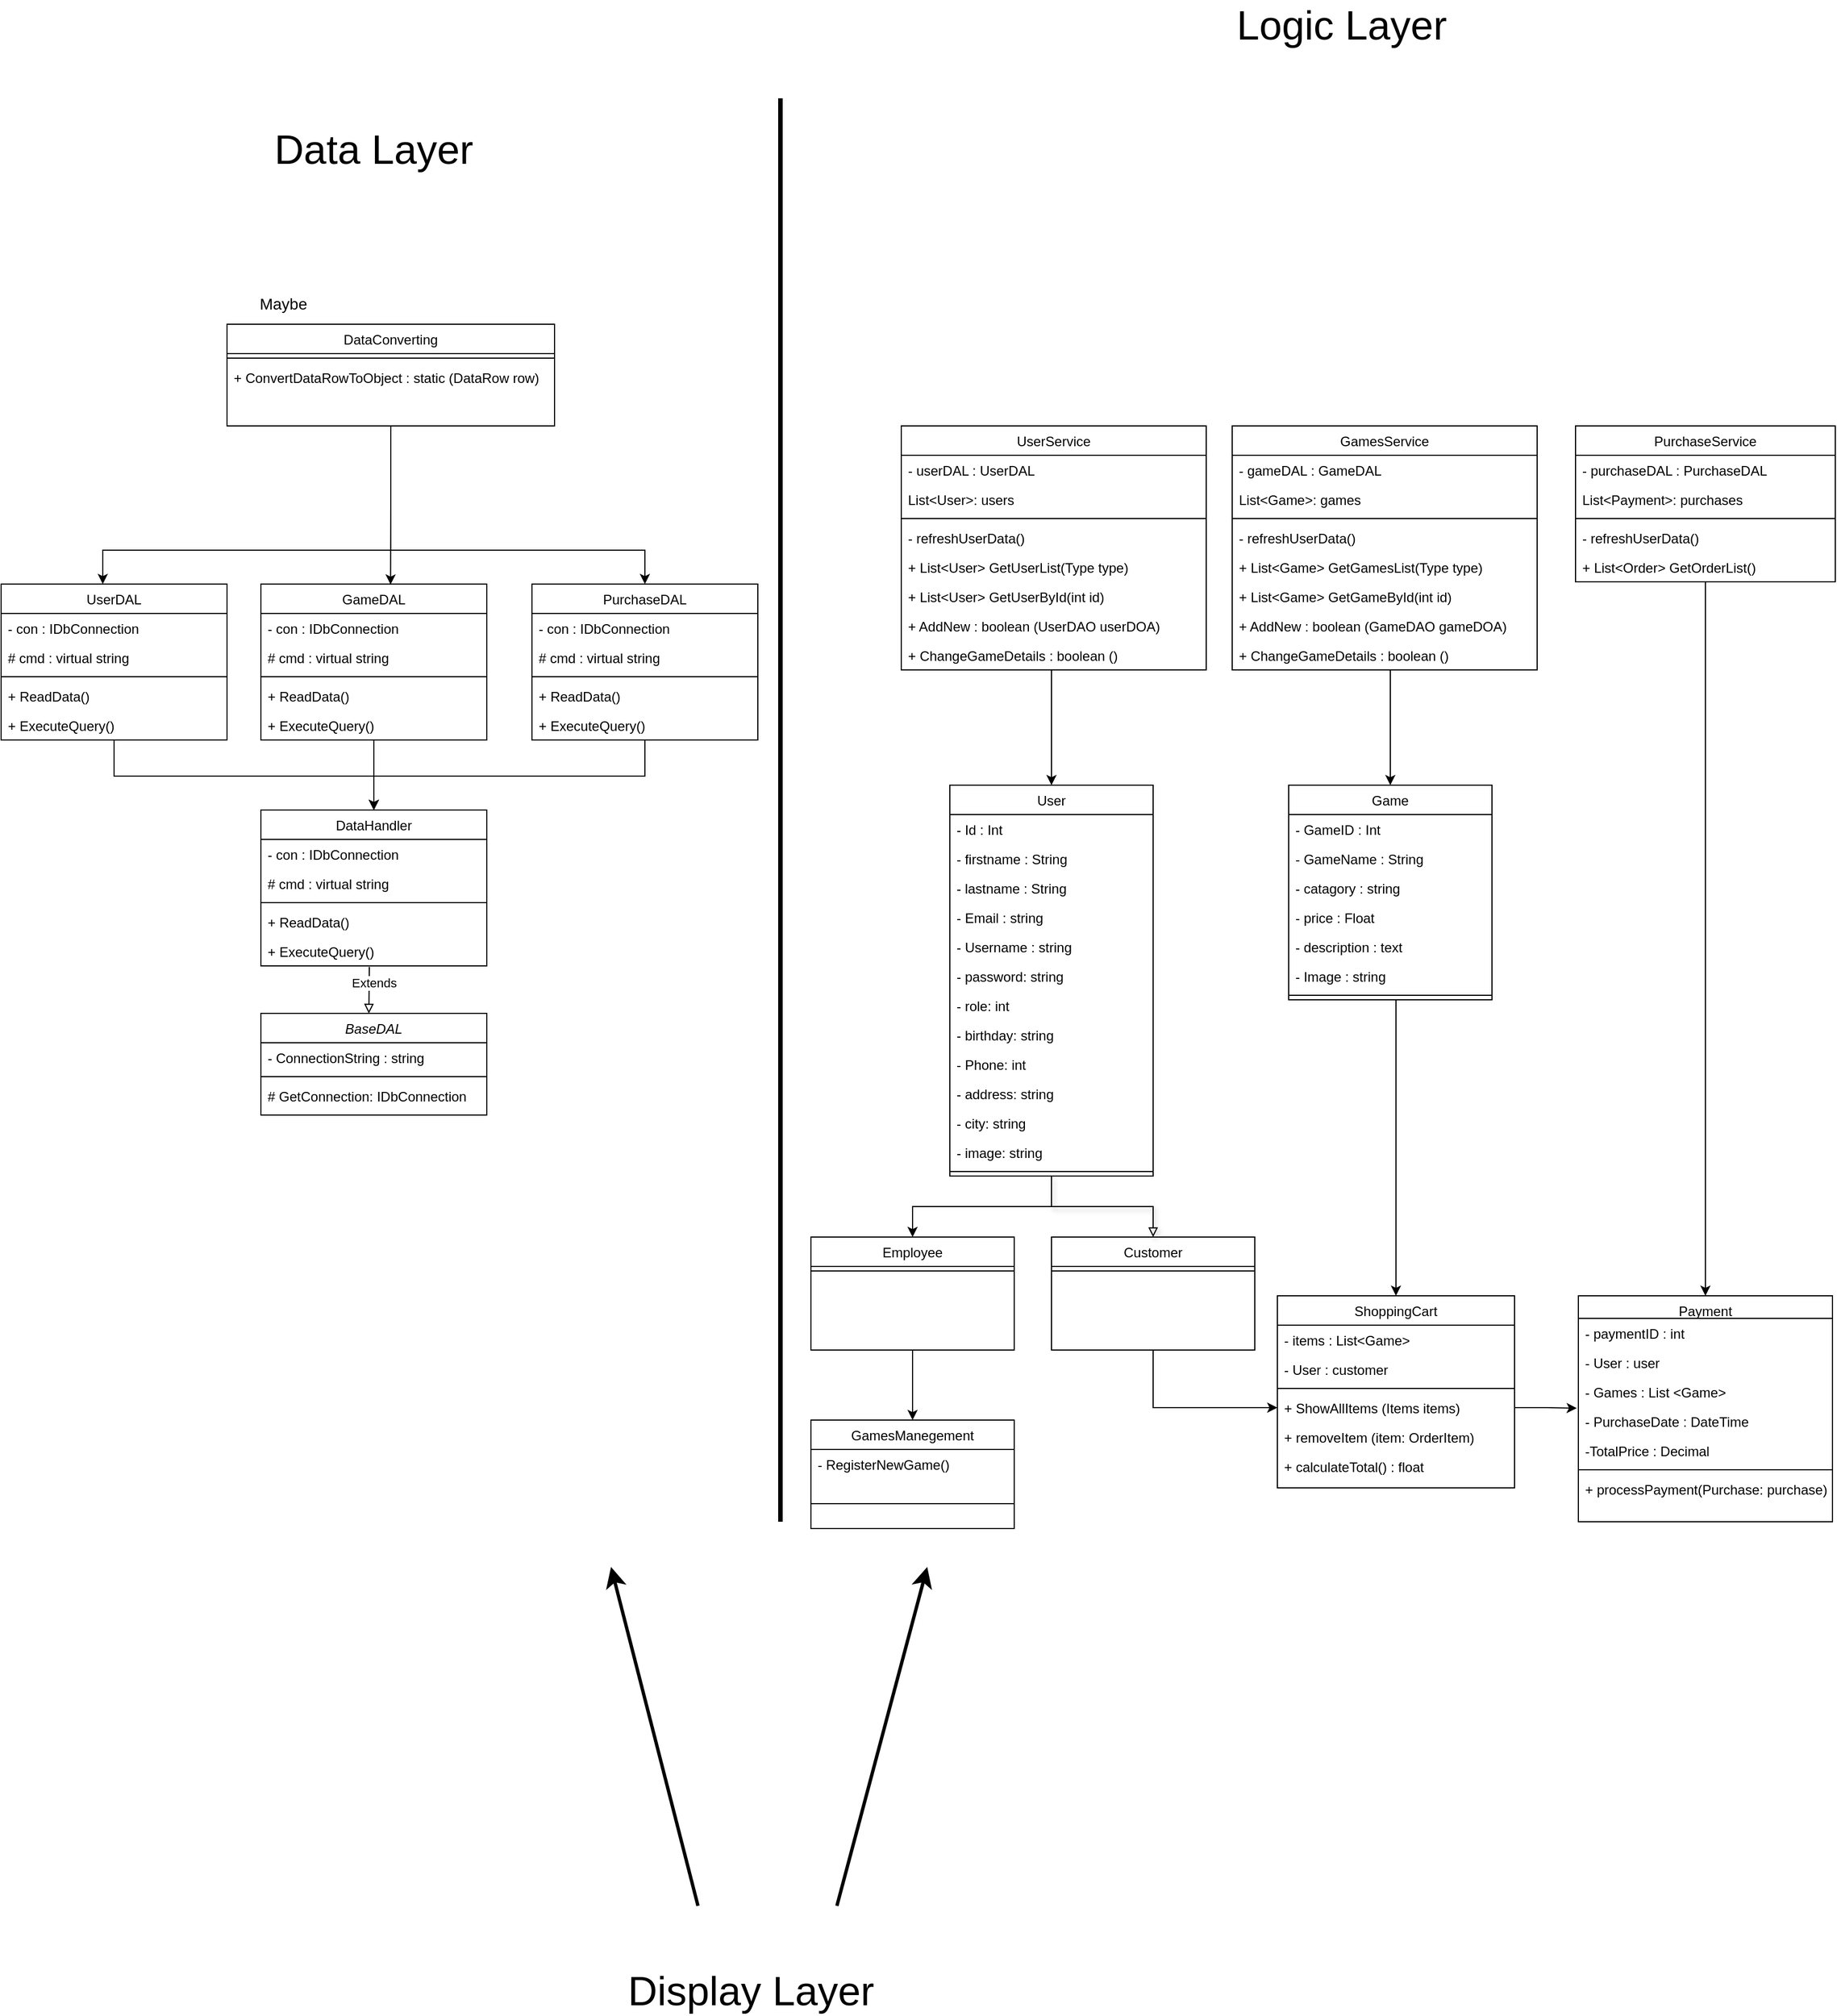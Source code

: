 <mxfile version="21.1.2" type="device">
  <diagram id="C5RBs43oDa-KdzZeNtuy" name="Page-1">
    <mxGraphModel dx="2033" dy="808" grid="1" gridSize="10" guides="1" tooltips="1" connect="1" arrows="1" fold="1" page="1" pageScale="1" pageWidth="827" pageHeight="1169" math="0" shadow="0">
      <root>
        <mxCell id="WIyWlLk6GJQsqaUBKTNV-0" />
        <mxCell id="WIyWlLk6GJQsqaUBKTNV-1" parent="WIyWlLk6GJQsqaUBKTNV-0" />
        <mxCell id="XZ18EIuWnnXkpA0D-rGb-0" style="edgeStyle=orthogonalEdgeStyle;rounded=0;orthogonalLoop=1;jettySize=auto;html=1;entryX=0.5;entryY=0;entryDx=0;entryDy=0;strokeWidth=1;endSize=6;jumpSize=3;startSize=6;" parent="WIyWlLk6GJQsqaUBKTNV-1" source="XZ18EIuWnnXkpA0D-rGb-1" target="XZ18EIuWnnXkpA0D-rGb-12" edge="1">
          <mxGeometry relative="1" as="geometry">
            <Array as="points">
              <mxPoint x="1135" y="1160" />
              <mxPoint x="1135" y="1160" />
            </Array>
          </mxGeometry>
        </mxCell>
        <mxCell id="XZ18EIuWnnXkpA0D-rGb-1" value="Game" style="swimlane;fontStyle=0;align=center;verticalAlign=top;childLayout=stackLayout;horizontal=1;startSize=26;horizontalStack=0;resizeParent=1;resizeLast=0;collapsible=1;marginBottom=0;rounded=0;shadow=0;strokeWidth=1;" parent="WIyWlLk6GJQsqaUBKTNV-1" vertex="1">
          <mxGeometry x="1040" y="898" width="180" height="190" as="geometry">
            <mxRectangle x="230" y="140" width="160" height="26" as="alternateBounds" />
          </mxGeometry>
        </mxCell>
        <mxCell id="XZ18EIuWnnXkpA0D-rGb-2" value="- GameID : Int" style="text;align=left;verticalAlign=top;spacingLeft=4;spacingRight=4;overflow=hidden;rotatable=0;points=[[0,0.5],[1,0.5]];portConstraint=eastwest;" parent="XZ18EIuWnnXkpA0D-rGb-1" vertex="1">
          <mxGeometry y="26" width="180" height="26" as="geometry" />
        </mxCell>
        <mxCell id="XZ18EIuWnnXkpA0D-rGb-3" value="- GameName : String" style="text;align=left;verticalAlign=top;spacingLeft=4;spacingRight=4;overflow=hidden;rotatable=0;points=[[0,0.5],[1,0.5]];portConstraint=eastwest;rounded=0;shadow=0;html=0;" parent="XZ18EIuWnnXkpA0D-rGb-1" vertex="1">
          <mxGeometry y="52" width="180" height="26" as="geometry" />
        </mxCell>
        <mxCell id="XZ18EIuWnnXkpA0D-rGb-4" value="- catagory : string&#xa;" style="text;align=left;verticalAlign=top;spacingLeft=4;spacingRight=4;overflow=hidden;rotatable=0;points=[[0,0.5],[1,0.5]];portConstraint=eastwest;rounded=0;shadow=0;html=0;" parent="XZ18EIuWnnXkpA0D-rGb-1" vertex="1">
          <mxGeometry y="78" width="180" height="26" as="geometry" />
        </mxCell>
        <mxCell id="XZ18EIuWnnXkpA0D-rGb-5" value="- price : Float&#xa;" style="text;align=left;verticalAlign=top;spacingLeft=4;spacingRight=4;overflow=hidden;rotatable=0;points=[[0,0.5],[1,0.5]];portConstraint=eastwest;rounded=0;shadow=0;html=0;" parent="XZ18EIuWnnXkpA0D-rGb-1" vertex="1">
          <mxGeometry y="104" width="180" height="26" as="geometry" />
        </mxCell>
        <mxCell id="XZ18EIuWnnXkpA0D-rGb-6" value="- description : text&#xa;" style="text;align=left;verticalAlign=top;spacingLeft=4;spacingRight=4;overflow=hidden;rotatable=0;points=[[0,0.5],[1,0.5]];portConstraint=eastwest;rounded=0;shadow=0;html=0;" parent="XZ18EIuWnnXkpA0D-rGb-1" vertex="1">
          <mxGeometry y="130" width="180" height="26" as="geometry" />
        </mxCell>
        <mxCell id="XZ18EIuWnnXkpA0D-rGb-7" value="- Image : string" style="text;align=left;verticalAlign=top;spacingLeft=4;spacingRight=4;overflow=hidden;rotatable=0;points=[[0,0.5],[1,0.5]];portConstraint=eastwest;" parent="XZ18EIuWnnXkpA0D-rGb-1" vertex="1">
          <mxGeometry y="156" width="180" height="26" as="geometry" />
        </mxCell>
        <mxCell id="XZ18EIuWnnXkpA0D-rGb-8" value="" style="line;html=1;strokeWidth=1;align=left;verticalAlign=middle;spacingTop=-1;spacingLeft=3;spacingRight=3;rotatable=0;labelPosition=right;points=[];portConstraint=eastwest;" parent="XZ18EIuWnnXkpA0D-rGb-1" vertex="1">
          <mxGeometry y="182" width="180" height="8" as="geometry" />
        </mxCell>
        <mxCell id="XZ18EIuWnnXkpA0D-rGb-9" style="edgeStyle=orthogonalEdgeStyle;rounded=0;orthogonalLoop=1;jettySize=auto;html=1;entryX=0;entryY=0.5;entryDx=0;entryDy=0;" parent="WIyWlLk6GJQsqaUBKTNV-1" source="XZ18EIuWnnXkpA0D-rGb-10" target="XZ18EIuWnnXkpA0D-rGb-16" edge="1">
          <mxGeometry relative="1" as="geometry" />
        </mxCell>
        <mxCell id="XZ18EIuWnnXkpA0D-rGb-10" value="Customer" style="swimlane;fontStyle=0;align=center;verticalAlign=top;childLayout=stackLayout;horizontal=1;startSize=26;horizontalStack=0;resizeParent=1;resizeLast=0;collapsible=1;marginBottom=0;rounded=0;shadow=0;strokeWidth=1;" parent="WIyWlLk6GJQsqaUBKTNV-1" vertex="1">
          <mxGeometry x="830" y="1298" width="180" height="100" as="geometry">
            <mxRectangle x="230" y="140" width="160" height="26" as="alternateBounds" />
          </mxGeometry>
        </mxCell>
        <mxCell id="XZ18EIuWnnXkpA0D-rGb-11" value="" style="line;html=1;strokeWidth=1;align=left;verticalAlign=middle;spacingTop=-1;spacingLeft=3;spacingRight=3;rotatable=0;labelPosition=right;points=[];portConstraint=eastwest;" parent="XZ18EIuWnnXkpA0D-rGb-10" vertex="1">
          <mxGeometry y="26" width="180" height="8" as="geometry" />
        </mxCell>
        <mxCell id="XZ18EIuWnnXkpA0D-rGb-12" value="ShoppingCart" style="swimlane;fontStyle=0;align=center;verticalAlign=top;childLayout=stackLayout;horizontal=1;startSize=26;horizontalStack=0;resizeParent=1;resizeLast=0;collapsible=1;marginBottom=0;rounded=0;shadow=0;strokeWidth=1;" parent="WIyWlLk6GJQsqaUBKTNV-1" vertex="1">
          <mxGeometry x="1030" y="1350" width="210" height="170" as="geometry">
            <mxRectangle x="230" y="140" width="160" height="26" as="alternateBounds" />
          </mxGeometry>
        </mxCell>
        <mxCell id="XZ18EIuWnnXkpA0D-rGb-13" value="- items : List&lt;Game&gt;" style="text;align=left;verticalAlign=top;spacingLeft=4;spacingRight=4;overflow=hidden;rotatable=0;points=[[0,0.5],[1,0.5]];portConstraint=eastwest;" parent="XZ18EIuWnnXkpA0D-rGb-12" vertex="1">
          <mxGeometry y="26" width="210" height="26" as="geometry" />
        </mxCell>
        <mxCell id="XZ18EIuWnnXkpA0D-rGb-14" value="- User : customer" style="text;align=left;verticalAlign=top;spacingLeft=4;spacingRight=4;overflow=hidden;rotatable=0;points=[[0,0.5],[1,0.5]];portConstraint=eastwest;" parent="XZ18EIuWnnXkpA0D-rGb-12" vertex="1">
          <mxGeometry y="52" width="210" height="26" as="geometry" />
        </mxCell>
        <mxCell id="XZ18EIuWnnXkpA0D-rGb-15" value="" style="line;html=1;strokeWidth=1;align=left;verticalAlign=middle;spacingTop=-1;spacingLeft=3;spacingRight=3;rotatable=0;labelPosition=right;points=[];portConstraint=eastwest;" parent="XZ18EIuWnnXkpA0D-rGb-12" vertex="1">
          <mxGeometry y="78" width="210" height="8" as="geometry" />
        </mxCell>
        <mxCell id="XZ18EIuWnnXkpA0D-rGb-16" value="+ ShowAllItems (Items items)" style="text;align=left;verticalAlign=top;spacingLeft=4;spacingRight=4;overflow=hidden;rotatable=0;points=[[0,0.5],[1,0.5]];portConstraint=eastwest;rounded=0;shadow=0;html=0;" parent="XZ18EIuWnnXkpA0D-rGb-12" vertex="1">
          <mxGeometry y="86" width="210" height="26" as="geometry" />
        </mxCell>
        <mxCell id="XZ18EIuWnnXkpA0D-rGb-17" value="+ removeItem (item: OrderItem)" style="text;align=left;verticalAlign=top;spacingLeft=4;spacingRight=4;overflow=hidden;rotatable=0;points=[[0,0.5],[1,0.5]];portConstraint=eastwest;rounded=0;shadow=0;html=0;" parent="XZ18EIuWnnXkpA0D-rGb-12" vertex="1">
          <mxGeometry y="112" width="210" height="26" as="geometry" />
        </mxCell>
        <mxCell id="XZ18EIuWnnXkpA0D-rGb-18" value="+ calculateTotal() : float" style="text;align=left;verticalAlign=top;spacingLeft=4;spacingRight=4;overflow=hidden;rotatable=0;points=[[0,0.5],[1,0.5]];portConstraint=eastwest;rounded=0;shadow=0;html=0;" parent="XZ18EIuWnnXkpA0D-rGb-12" vertex="1">
          <mxGeometry y="138" width="210" height="26" as="geometry" />
        </mxCell>
        <mxCell id="XZ18EIuWnnXkpA0D-rGb-19" value="Payment" style="swimlane;fontStyle=0;align=center;verticalAlign=top;childLayout=stackLayout;horizontal=1;startSize=20;horizontalStack=0;resizeParent=1;resizeLast=0;collapsible=1;marginBottom=0;rounded=0;shadow=0;strokeWidth=1;" parent="WIyWlLk6GJQsqaUBKTNV-1" vertex="1">
          <mxGeometry x="1296.5" y="1350" width="225" height="200" as="geometry">
            <mxRectangle x="230" y="140" width="160" height="26" as="alternateBounds" />
          </mxGeometry>
        </mxCell>
        <mxCell id="XZ18EIuWnnXkpA0D-rGb-20" value="- paymentID : int&#xa;" style="text;align=left;verticalAlign=top;spacingLeft=4;spacingRight=4;overflow=hidden;rotatable=0;points=[[0,0.5],[1,0.5]];portConstraint=eastwest;" parent="XZ18EIuWnnXkpA0D-rGb-19" vertex="1">
          <mxGeometry y="20" width="225" height="26" as="geometry" />
        </mxCell>
        <mxCell id="XZ18EIuWnnXkpA0D-rGb-21" value="- User : user" style="text;align=left;verticalAlign=top;spacingLeft=4;spacingRight=4;overflow=hidden;rotatable=0;points=[[0,0.5],[1,0.5]];portConstraint=eastwest;rounded=0;shadow=0;html=0;" parent="XZ18EIuWnnXkpA0D-rGb-19" vertex="1">
          <mxGeometry y="46" width="225" height="26" as="geometry" />
        </mxCell>
        <mxCell id="XZ18EIuWnnXkpA0D-rGb-22" value="- Games : List &lt;Game&gt;" style="text;align=left;verticalAlign=top;spacingLeft=4;spacingRight=4;overflow=hidden;rotatable=0;points=[[0,0.5],[1,0.5]];portConstraint=eastwest;rounded=0;shadow=0;html=0;" parent="XZ18EIuWnnXkpA0D-rGb-19" vertex="1">
          <mxGeometry y="72" width="225" height="26" as="geometry" />
        </mxCell>
        <mxCell id="XZ18EIuWnnXkpA0D-rGb-23" value="- PurchaseDate : DateTime&#xa;" style="text;align=left;verticalAlign=top;spacingLeft=4;spacingRight=4;overflow=hidden;rotatable=0;points=[[0,0.5],[1,0.5]];portConstraint=eastwest;rounded=0;shadow=0;html=0;" parent="XZ18EIuWnnXkpA0D-rGb-19" vertex="1">
          <mxGeometry y="98" width="225" height="26" as="geometry" />
        </mxCell>
        <mxCell id="XZ18EIuWnnXkpA0D-rGb-24" value="-TotalPrice : Decimal" style="text;align=left;verticalAlign=top;spacingLeft=4;spacingRight=4;overflow=hidden;rotatable=0;points=[[0,0.5],[1,0.5]];portConstraint=eastwest;rounded=0;shadow=0;html=0;" parent="XZ18EIuWnnXkpA0D-rGb-19" vertex="1">
          <mxGeometry y="124" width="225" height="26" as="geometry" />
        </mxCell>
        <mxCell id="XZ18EIuWnnXkpA0D-rGb-25" value="" style="line;html=1;strokeWidth=1;align=left;verticalAlign=middle;spacingTop=-1;spacingLeft=3;spacingRight=3;rotatable=0;labelPosition=right;points=[];portConstraint=eastwest;" parent="XZ18EIuWnnXkpA0D-rGb-19" vertex="1">
          <mxGeometry y="150" width="225" height="8" as="geometry" />
        </mxCell>
        <mxCell id="XZ18EIuWnnXkpA0D-rGb-26" value="+ processPayment(Purchase: purchase)" style="text;align=left;verticalAlign=top;spacingLeft=4;spacingRight=4;overflow=hidden;rotatable=0;points=[[0,0.5],[1,0.5]];portConstraint=eastwest;rounded=0;shadow=0;html=0;" parent="XZ18EIuWnnXkpA0D-rGb-19" vertex="1">
          <mxGeometry y="158" width="225" height="26" as="geometry" />
        </mxCell>
        <mxCell id="XZ18EIuWnnXkpA0D-rGb-27" value="&lt;font style=&quot;font-size: 36px;&quot;&gt;Logic Layer&lt;/font&gt;" style="text;html=1;strokeColor=none;fillColor=none;align=center;verticalAlign=middle;whiteSpace=wrap;rounded=0;" parent="WIyWlLk6GJQsqaUBKTNV-1" vertex="1">
          <mxGeometry x="957" y="210" width="260" height="30" as="geometry" />
        </mxCell>
        <mxCell id="XZ18EIuWnnXkpA0D-rGb-28" style="edgeStyle=orthogonalEdgeStyle;rounded=0;orthogonalLoop=1;jettySize=auto;html=1;entryX=0.5;entryY=0;entryDx=0;entryDy=0;fontSize=36;endArrow=block;endFill=0;shadow=1;" parent="WIyWlLk6GJQsqaUBKTNV-1" source="XZ18EIuWnnXkpA0D-rGb-30" target="XZ18EIuWnnXkpA0D-rGb-10" edge="1">
          <mxGeometry relative="1" as="geometry" />
        </mxCell>
        <mxCell id="XZ18EIuWnnXkpA0D-rGb-29" style="edgeStyle=orthogonalEdgeStyle;rounded=0;orthogonalLoop=1;jettySize=auto;html=1;entryX=0.5;entryY=0;entryDx=0;entryDy=0;fontSize=36;" parent="WIyWlLk6GJQsqaUBKTNV-1" source="XZ18EIuWnnXkpA0D-rGb-30" target="XZ18EIuWnnXkpA0D-rGb-45" edge="1">
          <mxGeometry relative="1" as="geometry" />
        </mxCell>
        <mxCell id="XZ18EIuWnnXkpA0D-rGb-30" value="User" style="swimlane;fontStyle=0;align=center;verticalAlign=top;childLayout=stackLayout;horizontal=1;startSize=26;horizontalStack=0;resizeParent=1;resizeLast=0;collapsible=1;marginBottom=0;rounded=0;shadow=0;strokeWidth=1;" parent="WIyWlLk6GJQsqaUBKTNV-1" vertex="1">
          <mxGeometry x="740" y="898" width="180" height="346" as="geometry">
            <mxRectangle x="230" y="140" width="160" height="26" as="alternateBounds" />
          </mxGeometry>
        </mxCell>
        <mxCell id="XZ18EIuWnnXkpA0D-rGb-31" value="- Id : Int" style="text;align=left;verticalAlign=top;spacingLeft=4;spacingRight=4;overflow=hidden;rotatable=0;points=[[0,0.5],[1,0.5]];portConstraint=eastwest;" parent="XZ18EIuWnnXkpA0D-rGb-30" vertex="1">
          <mxGeometry y="26" width="180" height="26" as="geometry" />
        </mxCell>
        <mxCell id="XZ18EIuWnnXkpA0D-rGb-32" value="- firstname : String" style="text;align=left;verticalAlign=top;spacingLeft=4;spacingRight=4;overflow=hidden;rotatable=0;points=[[0,0.5],[1,0.5]];portConstraint=eastwest;rounded=0;shadow=0;html=0;" parent="XZ18EIuWnnXkpA0D-rGb-30" vertex="1">
          <mxGeometry y="52" width="180" height="26" as="geometry" />
        </mxCell>
        <mxCell id="XZ18EIuWnnXkpA0D-rGb-33" value="- lastname : String" style="text;align=left;verticalAlign=top;spacingLeft=4;spacingRight=4;overflow=hidden;rotatable=0;points=[[0,0.5],[1,0.5]];portConstraint=eastwest;rounded=0;shadow=0;html=0;" parent="XZ18EIuWnnXkpA0D-rGb-30" vertex="1">
          <mxGeometry y="78" width="180" height="26" as="geometry" />
        </mxCell>
        <mxCell id="XZ18EIuWnnXkpA0D-rGb-34" value="- Email : string" style="text;align=left;verticalAlign=top;spacingLeft=4;spacingRight=4;overflow=hidden;rotatable=0;points=[[0,0.5],[1,0.5]];portConstraint=eastwest;rounded=0;shadow=0;html=0;" parent="XZ18EIuWnnXkpA0D-rGb-30" vertex="1">
          <mxGeometry y="104" width="180" height="26" as="geometry" />
        </mxCell>
        <mxCell id="XZ18EIuWnnXkpA0D-rGb-35" value="- Username : string" style="text;align=left;verticalAlign=top;spacingLeft=4;spacingRight=4;overflow=hidden;rotatable=0;points=[[0,0.5],[1,0.5]];portConstraint=eastwest;rounded=0;shadow=0;html=0;" parent="XZ18EIuWnnXkpA0D-rGb-30" vertex="1">
          <mxGeometry y="130" width="180" height="26" as="geometry" />
        </mxCell>
        <mxCell id="XZ18EIuWnnXkpA0D-rGb-36" value="- password: string&#xa;" style="text;align=left;verticalAlign=top;spacingLeft=4;spacingRight=4;overflow=hidden;rotatable=0;points=[[0,0.5],[1,0.5]];portConstraint=eastwest;rounded=0;shadow=0;html=0;" parent="XZ18EIuWnnXkpA0D-rGb-30" vertex="1">
          <mxGeometry y="156" width="180" height="26" as="geometry" />
        </mxCell>
        <mxCell id="XZ18EIuWnnXkpA0D-rGb-37" value="- role: int&#xa;" style="text;align=left;verticalAlign=top;spacingLeft=4;spacingRight=4;overflow=hidden;rotatable=0;points=[[0,0.5],[1,0.5]];portConstraint=eastwest;rounded=0;shadow=0;html=0;" parent="XZ18EIuWnnXkpA0D-rGb-30" vertex="1">
          <mxGeometry y="182" width="180" height="26" as="geometry" />
        </mxCell>
        <mxCell id="XZ18EIuWnnXkpA0D-rGb-38" value="- birthday: string&#xa;" style="text;align=left;verticalAlign=top;spacingLeft=4;spacingRight=4;overflow=hidden;rotatable=0;points=[[0,0.5],[1,0.5]];portConstraint=eastwest;rounded=0;shadow=0;html=0;" parent="XZ18EIuWnnXkpA0D-rGb-30" vertex="1">
          <mxGeometry y="208" width="180" height="26" as="geometry" />
        </mxCell>
        <mxCell id="XZ18EIuWnnXkpA0D-rGb-39" value="- Phone: int&#xa;" style="text;align=left;verticalAlign=top;spacingLeft=4;spacingRight=4;overflow=hidden;rotatable=0;points=[[0,0.5],[1,0.5]];portConstraint=eastwest;rounded=0;shadow=0;html=0;" parent="XZ18EIuWnnXkpA0D-rGb-30" vertex="1">
          <mxGeometry y="234" width="180" height="26" as="geometry" />
        </mxCell>
        <mxCell id="XZ18EIuWnnXkpA0D-rGb-40" value="- address: string&#xa;" style="text;align=left;verticalAlign=top;spacingLeft=4;spacingRight=4;overflow=hidden;rotatable=0;points=[[0,0.5],[1,0.5]];portConstraint=eastwest;rounded=0;shadow=0;html=0;" parent="XZ18EIuWnnXkpA0D-rGb-30" vertex="1">
          <mxGeometry y="260" width="180" height="26" as="geometry" />
        </mxCell>
        <mxCell id="XZ18EIuWnnXkpA0D-rGb-41" value="- city: string&#xa;" style="text;align=left;verticalAlign=top;spacingLeft=4;spacingRight=4;overflow=hidden;rotatable=0;points=[[0,0.5],[1,0.5]];portConstraint=eastwest;rounded=0;shadow=0;html=0;" parent="XZ18EIuWnnXkpA0D-rGb-30" vertex="1">
          <mxGeometry y="286" width="180" height="26" as="geometry" />
        </mxCell>
        <mxCell id="XZ18EIuWnnXkpA0D-rGb-42" value="- image: string&#xa;" style="text;align=left;verticalAlign=top;spacingLeft=4;spacingRight=4;overflow=hidden;rotatable=0;points=[[0,0.5],[1,0.5]];portConstraint=eastwest;rounded=0;shadow=0;html=0;" parent="XZ18EIuWnnXkpA0D-rGb-30" vertex="1">
          <mxGeometry y="312" width="180" height="26" as="geometry" />
        </mxCell>
        <mxCell id="XZ18EIuWnnXkpA0D-rGb-43" value="" style="line;html=1;strokeWidth=1;align=left;verticalAlign=middle;spacingTop=-1;spacingLeft=3;spacingRight=3;rotatable=0;labelPosition=right;points=[];portConstraint=eastwest;" parent="XZ18EIuWnnXkpA0D-rGb-30" vertex="1">
          <mxGeometry y="338" width="180" height="8" as="geometry" />
        </mxCell>
        <mxCell id="XZ18EIuWnnXkpA0D-rGb-44" style="edgeStyle=orthogonalEdgeStyle;rounded=0;orthogonalLoop=1;jettySize=auto;html=1;entryX=0.5;entryY=0;entryDx=0;entryDy=0;fontSize=36;" parent="WIyWlLk6GJQsqaUBKTNV-1" source="XZ18EIuWnnXkpA0D-rGb-45" target="XZ18EIuWnnXkpA0D-rGb-47" edge="1">
          <mxGeometry relative="1" as="geometry" />
        </mxCell>
        <mxCell id="XZ18EIuWnnXkpA0D-rGb-45" value="Employee" style="swimlane;fontStyle=0;align=center;verticalAlign=top;childLayout=stackLayout;horizontal=1;startSize=26;horizontalStack=0;resizeParent=1;resizeLast=0;collapsible=1;marginBottom=0;rounded=0;shadow=0;strokeWidth=1;" parent="WIyWlLk6GJQsqaUBKTNV-1" vertex="1">
          <mxGeometry x="617" y="1298" width="180" height="100" as="geometry">
            <mxRectangle x="230" y="140" width="160" height="26" as="alternateBounds" />
          </mxGeometry>
        </mxCell>
        <mxCell id="XZ18EIuWnnXkpA0D-rGb-46" value="" style="line;html=1;strokeWidth=1;align=left;verticalAlign=middle;spacingTop=-1;spacingLeft=3;spacingRight=3;rotatable=0;labelPosition=right;points=[];portConstraint=eastwest;" parent="XZ18EIuWnnXkpA0D-rGb-45" vertex="1">
          <mxGeometry y="26" width="180" height="8" as="geometry" />
        </mxCell>
        <mxCell id="XZ18EIuWnnXkpA0D-rGb-47" value="GamesManegement" style="swimlane;fontStyle=0;align=center;verticalAlign=top;childLayout=stackLayout;horizontal=1;startSize=26;horizontalStack=0;resizeParent=1;resizeLast=0;collapsible=1;marginBottom=0;rounded=0;shadow=0;strokeWidth=1;" parent="WIyWlLk6GJQsqaUBKTNV-1" vertex="1">
          <mxGeometry x="617" y="1460" width="180" height="96" as="geometry">
            <mxRectangle x="230" y="140" width="160" height="26" as="alternateBounds" />
          </mxGeometry>
        </mxCell>
        <mxCell id="XZ18EIuWnnXkpA0D-rGb-48" value="- RegisterNewGame()&#xa;" style="text;align=left;verticalAlign=top;spacingLeft=4;spacingRight=4;overflow=hidden;rotatable=0;points=[[0,0.5],[1,0.5]];portConstraint=eastwest;rounded=0;shadow=0;html=0;" parent="XZ18EIuWnnXkpA0D-rGb-47" vertex="1">
          <mxGeometry y="26" width="180" height="26" as="geometry" />
        </mxCell>
        <mxCell id="XZ18EIuWnnXkpA0D-rGb-49" value="" style="line;html=1;strokeWidth=1;align=left;verticalAlign=middle;spacingTop=-1;spacingLeft=3;spacingRight=3;rotatable=0;labelPosition=right;points=[];portConstraint=eastwest;" parent="XZ18EIuWnnXkpA0D-rGb-47" vertex="1">
          <mxGeometry y="52" width="180" height="44" as="geometry" />
        </mxCell>
        <mxCell id="XZ18EIuWnnXkpA0D-rGb-50" value="&lt;font style=&quot;font-size: 14px;&quot;&gt;Maybe&lt;/font&gt;" style="text;html=1;strokeColor=none;fillColor=none;align=center;verticalAlign=middle;whiteSpace=wrap;rounded=0;perimeterSpacing=0;strokeWidth=1;" parent="WIyWlLk6GJQsqaUBKTNV-1" vertex="1">
          <mxGeometry x="100" y="460" width="100" height="24" as="geometry" />
        </mxCell>
        <mxCell id="XZ18EIuWnnXkpA0D-rGb-60" style="edgeStyle=orthogonalEdgeStyle;rounded=0;orthogonalLoop=1;jettySize=auto;html=1;entryX=0.5;entryY=0;entryDx=0;entryDy=0;fontSize=11;endArrow=classic;endFill=1;" parent="WIyWlLk6GJQsqaUBKTNV-1" source="XZ18EIuWnnXkpA0D-rGb-61" target="XZ18EIuWnnXkpA0D-rGb-1" edge="1">
          <mxGeometry relative="1" as="geometry">
            <Array as="points">
              <mxPoint x="1130" y="820" />
              <mxPoint x="1130" y="820" />
            </Array>
          </mxGeometry>
        </mxCell>
        <mxCell id="XZ18EIuWnnXkpA0D-rGb-61" value="GamesService" style="swimlane;fontStyle=0;align=center;verticalAlign=top;childLayout=stackLayout;horizontal=1;startSize=26;horizontalStack=0;resizeParent=1;resizeLast=0;collapsible=1;marginBottom=0;rounded=0;shadow=0;strokeWidth=1;" parent="WIyWlLk6GJQsqaUBKTNV-1" vertex="1">
          <mxGeometry x="990" y="580" width="270" height="216" as="geometry">
            <mxRectangle x="230" y="140" width="160" height="26" as="alternateBounds" />
          </mxGeometry>
        </mxCell>
        <mxCell id="XZ18EIuWnnXkpA0D-rGb-62" value="- gameDAL : GameDAL" style="text;align=left;verticalAlign=top;spacingLeft=4;spacingRight=4;overflow=hidden;rotatable=0;points=[[0,0.5],[1,0.5]];portConstraint=eastwest;" parent="XZ18EIuWnnXkpA0D-rGb-61" vertex="1">
          <mxGeometry y="26" width="270" height="26" as="geometry" />
        </mxCell>
        <mxCell id="XZ18EIuWnnXkpA0D-rGb-63" value="List&lt;Game&gt;: games" style="text;align=left;verticalAlign=top;spacingLeft=4;spacingRight=4;overflow=hidden;rotatable=0;points=[[0,0.5],[1,0.5]];portConstraint=eastwest;" parent="XZ18EIuWnnXkpA0D-rGb-61" vertex="1">
          <mxGeometry y="52" width="270" height="26" as="geometry" />
        </mxCell>
        <mxCell id="XZ18EIuWnnXkpA0D-rGb-64" value="" style="line;html=1;strokeWidth=1;align=left;verticalAlign=middle;spacingTop=-1;spacingLeft=3;spacingRight=3;rotatable=0;labelPosition=right;points=[];portConstraint=eastwest;" parent="XZ18EIuWnnXkpA0D-rGb-61" vertex="1">
          <mxGeometry y="78" width="270" height="8" as="geometry" />
        </mxCell>
        <mxCell id="XZ18EIuWnnXkpA0D-rGb-65" value="- refreshUserData()" style="text;align=left;verticalAlign=top;spacingLeft=4;spacingRight=4;overflow=hidden;rotatable=0;points=[[0,0.5],[1,0.5]];portConstraint=eastwest;" parent="XZ18EIuWnnXkpA0D-rGb-61" vertex="1">
          <mxGeometry y="86" width="270" height="26" as="geometry" />
        </mxCell>
        <mxCell id="XZ18EIuWnnXkpA0D-rGb-66" value="+ List&lt;Game&gt; GetGamesList(Type type)" style="text;align=left;verticalAlign=top;spacingLeft=4;spacingRight=4;overflow=hidden;rotatable=0;points=[[0,0.5],[1,0.5]];portConstraint=eastwest;" parent="XZ18EIuWnnXkpA0D-rGb-61" vertex="1">
          <mxGeometry y="112" width="270" height="26" as="geometry" />
        </mxCell>
        <mxCell id="XZ18EIuWnnXkpA0D-rGb-67" value="+ List&lt;Game&gt; GetGameById(int id)" style="text;align=left;verticalAlign=top;spacingLeft=4;spacingRight=4;overflow=hidden;rotatable=0;points=[[0,0.5],[1,0.5]];portConstraint=eastwest;" parent="XZ18EIuWnnXkpA0D-rGb-61" vertex="1">
          <mxGeometry y="138" width="270" height="26" as="geometry" />
        </mxCell>
        <mxCell id="XZ18EIuWnnXkpA0D-rGb-68" value="+ AddNew : boolean (GameDAO gameDOA)" style="text;align=left;verticalAlign=top;spacingLeft=4;spacingRight=4;overflow=hidden;rotatable=0;points=[[0,0.5],[1,0.5]];portConstraint=eastwest;" parent="XZ18EIuWnnXkpA0D-rGb-61" vertex="1">
          <mxGeometry y="164" width="270" height="26" as="geometry" />
        </mxCell>
        <mxCell id="XZ18EIuWnnXkpA0D-rGb-69" value="+ ChangeGameDetails : boolean ()" style="text;align=left;verticalAlign=top;spacingLeft=4;spacingRight=4;overflow=hidden;rotatable=0;points=[[0,0.5],[1,0.5]];portConstraint=eastwest;" parent="XZ18EIuWnnXkpA0D-rGb-61" vertex="1">
          <mxGeometry y="190" width="270" height="26" as="geometry" />
        </mxCell>
        <mxCell id="XZ18EIuWnnXkpA0D-rGb-92" value="BaseDAL" style="swimlane;fontStyle=2;align=center;verticalAlign=top;childLayout=stackLayout;horizontal=1;startSize=26;horizontalStack=0;resizeParent=1;resizeLast=0;collapsible=1;marginBottom=0;rounded=0;shadow=0;strokeWidth=1;" parent="WIyWlLk6GJQsqaUBKTNV-1" vertex="1">
          <mxGeometry x="130" y="1100" width="200" height="90" as="geometry">
            <mxRectangle x="230" y="140" width="160" height="26" as="alternateBounds" />
          </mxGeometry>
        </mxCell>
        <mxCell id="XZ18EIuWnnXkpA0D-rGb-93" value="- ConnectionString : string" style="text;align=left;verticalAlign=top;spacingLeft=4;spacingRight=4;overflow=hidden;rotatable=0;points=[[0,0.5],[1,0.5]];portConstraint=eastwest;" parent="XZ18EIuWnnXkpA0D-rGb-92" vertex="1">
          <mxGeometry y="26" width="200" height="26" as="geometry" />
        </mxCell>
        <mxCell id="XZ18EIuWnnXkpA0D-rGb-94" value="" style="line;html=1;strokeWidth=1;align=left;verticalAlign=middle;spacingTop=-1;spacingLeft=3;spacingRight=3;rotatable=0;labelPosition=right;points=[];portConstraint=eastwest;" parent="XZ18EIuWnnXkpA0D-rGb-92" vertex="1">
          <mxGeometry y="52" width="200" height="8" as="geometry" />
        </mxCell>
        <mxCell id="XZ18EIuWnnXkpA0D-rGb-95" value="# GetConnection: IDbConnection" style="text;align=left;verticalAlign=top;spacingLeft=4;spacingRight=4;overflow=hidden;rotatable=0;points=[[0,0.5],[1,0.5]];portConstraint=eastwest;" parent="XZ18EIuWnnXkpA0D-rGb-92" vertex="1">
          <mxGeometry y="60" width="200" height="26" as="geometry" />
        </mxCell>
        <mxCell id="XZ18EIuWnnXkpA0D-rGb-96" value="DataHandler" style="swimlane;fontStyle=0;align=center;verticalAlign=top;childLayout=stackLayout;horizontal=1;startSize=26;horizontalStack=0;resizeParent=1;resizeLast=0;collapsible=1;marginBottom=0;rounded=0;shadow=0;strokeWidth=1;" parent="WIyWlLk6GJQsqaUBKTNV-1" vertex="1">
          <mxGeometry x="130" y="920" width="200" height="138" as="geometry">
            <mxRectangle x="230" y="140" width="160" height="26" as="alternateBounds" />
          </mxGeometry>
        </mxCell>
        <mxCell id="XZ18EIuWnnXkpA0D-rGb-97" value="- con : IDbConnection" style="text;align=left;verticalAlign=top;spacingLeft=4;spacingRight=4;overflow=hidden;rotatable=0;points=[[0,0.5],[1,0.5]];portConstraint=eastwest;" parent="XZ18EIuWnnXkpA0D-rGb-96" vertex="1">
          <mxGeometry y="26" width="200" height="26" as="geometry" />
        </mxCell>
        <mxCell id="XZ18EIuWnnXkpA0D-rGb-98" value="# cmd : virtual string" style="text;align=left;verticalAlign=top;spacingLeft=4;spacingRight=4;overflow=hidden;rotatable=0;points=[[0,0.5],[1,0.5]];portConstraint=eastwest;" parent="XZ18EIuWnnXkpA0D-rGb-96" vertex="1">
          <mxGeometry y="52" width="200" height="26" as="geometry" />
        </mxCell>
        <mxCell id="XZ18EIuWnnXkpA0D-rGb-99" value="" style="line;html=1;strokeWidth=1;align=left;verticalAlign=middle;spacingTop=-1;spacingLeft=3;spacingRight=3;rotatable=0;labelPosition=right;points=[];portConstraint=eastwest;" parent="XZ18EIuWnnXkpA0D-rGb-96" vertex="1">
          <mxGeometry y="78" width="200" height="8" as="geometry" />
        </mxCell>
        <mxCell id="XZ18EIuWnnXkpA0D-rGb-100" value="+ ReadData()" style="text;align=left;verticalAlign=top;spacingLeft=4;spacingRight=4;overflow=hidden;rotatable=0;points=[[0,0.5],[1,0.5]];portConstraint=eastwest;" parent="XZ18EIuWnnXkpA0D-rGb-96" vertex="1">
          <mxGeometry y="86" width="200" height="26" as="geometry" />
        </mxCell>
        <mxCell id="XZ18EIuWnnXkpA0D-rGb-101" value="+ ExecuteQuery()" style="text;align=left;verticalAlign=top;spacingLeft=4;spacingRight=4;overflow=hidden;rotatable=0;points=[[0,0.5],[1,0.5]];portConstraint=eastwest;" parent="XZ18EIuWnnXkpA0D-rGb-96" vertex="1">
          <mxGeometry y="112" width="200" height="26" as="geometry" />
        </mxCell>
        <mxCell id="XZ18EIuWnnXkpA0D-rGb-102" value="" style="endArrow=block;html=1;rounded=0;fontSize=36;exitX=0.48;exitY=1.033;exitDx=0;exitDy=0;exitPerimeter=0;entryX=0.478;entryY=0.001;entryDx=0;entryDy=0;entryPerimeter=0;endFill=0;" parent="WIyWlLk6GJQsqaUBKTNV-1" source="XZ18EIuWnnXkpA0D-rGb-101" target="XZ18EIuWnnXkpA0D-rGb-92" edge="1">
          <mxGeometry width="50" height="50" relative="1" as="geometry">
            <mxPoint x="390" y="1000" as="sourcePoint" />
            <mxPoint x="380" y="920" as="targetPoint" />
          </mxGeometry>
        </mxCell>
        <mxCell id="XZ18EIuWnnXkpA0D-rGb-103" value="&lt;font style=&quot;font-size: 11px;&quot;&gt;Extends&lt;/font&gt;" style="edgeLabel;html=1;align=center;verticalAlign=middle;resizable=0;points=[];fontSize=11;spacing=1;" parent="XZ18EIuWnnXkpA0D-rGb-102" vertex="1" connectable="0">
          <mxGeometry y="-2" relative="1" as="geometry">
            <mxPoint x="6" y="-7" as="offset" />
          </mxGeometry>
        </mxCell>
        <mxCell id="XZ18EIuWnnXkpA0D-rGb-108" style="edgeStyle=orthogonalEdgeStyle;rounded=0;orthogonalLoop=1;jettySize=auto;html=1;fontSize=11;endArrow=classic;endFill=1;" parent="WIyWlLk6GJQsqaUBKTNV-1" source="XZ18EIuWnnXkpA0D-rGb-109" edge="1">
          <mxGeometry relative="1" as="geometry">
            <mxPoint x="230" y="920" as="targetPoint" />
          </mxGeometry>
        </mxCell>
        <mxCell id="XZ18EIuWnnXkpA0D-rGb-109" value="GameDAL" style="swimlane;fontStyle=0;align=center;verticalAlign=top;childLayout=stackLayout;horizontal=1;startSize=26;horizontalStack=0;resizeParent=1;resizeLast=0;collapsible=1;marginBottom=0;rounded=0;shadow=0;strokeWidth=1;" parent="WIyWlLk6GJQsqaUBKTNV-1" vertex="1">
          <mxGeometry x="130" y="720" width="200" height="138" as="geometry">
            <mxRectangle x="230" y="140" width="160" height="26" as="alternateBounds" />
          </mxGeometry>
        </mxCell>
        <mxCell id="XZ18EIuWnnXkpA0D-rGb-110" value="- con : IDbConnection" style="text;align=left;verticalAlign=top;spacingLeft=4;spacingRight=4;overflow=hidden;rotatable=0;points=[[0,0.5],[1,0.5]];portConstraint=eastwest;" parent="XZ18EIuWnnXkpA0D-rGb-109" vertex="1">
          <mxGeometry y="26" width="200" height="26" as="geometry" />
        </mxCell>
        <mxCell id="XZ18EIuWnnXkpA0D-rGb-111" value="# cmd : virtual string" style="text;align=left;verticalAlign=top;spacingLeft=4;spacingRight=4;overflow=hidden;rotatable=0;points=[[0,0.5],[1,0.5]];portConstraint=eastwest;" parent="XZ18EIuWnnXkpA0D-rGb-109" vertex="1">
          <mxGeometry y="52" width="200" height="26" as="geometry" />
        </mxCell>
        <mxCell id="XZ18EIuWnnXkpA0D-rGb-112" value="" style="line;html=1;strokeWidth=1;align=left;verticalAlign=middle;spacingTop=-1;spacingLeft=3;spacingRight=3;rotatable=0;labelPosition=right;points=[];portConstraint=eastwest;" parent="XZ18EIuWnnXkpA0D-rGb-109" vertex="1">
          <mxGeometry y="78" width="200" height="8" as="geometry" />
        </mxCell>
        <mxCell id="XZ18EIuWnnXkpA0D-rGb-113" value="+ ReadData()" style="text;align=left;verticalAlign=top;spacingLeft=4;spacingRight=4;overflow=hidden;rotatable=0;points=[[0,0.5],[1,0.5]];portConstraint=eastwest;" parent="XZ18EIuWnnXkpA0D-rGb-109" vertex="1">
          <mxGeometry y="86" width="200" height="26" as="geometry" />
        </mxCell>
        <mxCell id="XZ18EIuWnnXkpA0D-rGb-114" value="+ ExecuteQuery()" style="text;align=left;verticalAlign=top;spacingLeft=4;spacingRight=4;overflow=hidden;rotatable=0;points=[[0,0.5],[1,0.5]];portConstraint=eastwest;" parent="XZ18EIuWnnXkpA0D-rGb-109" vertex="1">
          <mxGeometry y="112" width="200" height="26" as="geometry" />
        </mxCell>
        <mxCell id="XZ18EIuWnnXkpA0D-rGb-115" style="edgeStyle=orthogonalEdgeStyle;rounded=0;orthogonalLoop=1;jettySize=auto;html=1;entryX=0.5;entryY=0;entryDx=0;entryDy=0;fontSize=11;endArrow=classic;endFill=1;" parent="WIyWlLk6GJQsqaUBKTNV-1" source="XZ18EIuWnnXkpA0D-rGb-116" target="XZ18EIuWnnXkpA0D-rGb-96" edge="1">
          <mxGeometry relative="1" as="geometry">
            <Array as="points">
              <mxPoint x="470" y="890" />
              <mxPoint x="230" y="890" />
            </Array>
          </mxGeometry>
        </mxCell>
        <mxCell id="XZ18EIuWnnXkpA0D-rGb-116" value="PurchaseDAL" style="swimlane;fontStyle=0;align=center;verticalAlign=top;childLayout=stackLayout;horizontal=1;startSize=26;horizontalStack=0;resizeParent=1;resizeLast=0;collapsible=1;marginBottom=0;rounded=0;shadow=0;strokeWidth=1;" parent="WIyWlLk6GJQsqaUBKTNV-1" vertex="1">
          <mxGeometry x="370" y="720" width="200" height="138" as="geometry">
            <mxRectangle x="230" y="140" width="160" height="26" as="alternateBounds" />
          </mxGeometry>
        </mxCell>
        <mxCell id="XZ18EIuWnnXkpA0D-rGb-117" value="- con : IDbConnection" style="text;align=left;verticalAlign=top;spacingLeft=4;spacingRight=4;overflow=hidden;rotatable=0;points=[[0,0.5],[1,0.5]];portConstraint=eastwest;" parent="XZ18EIuWnnXkpA0D-rGb-116" vertex="1">
          <mxGeometry y="26" width="200" height="26" as="geometry" />
        </mxCell>
        <mxCell id="XZ18EIuWnnXkpA0D-rGb-118" value="# cmd : virtual string" style="text;align=left;verticalAlign=top;spacingLeft=4;spacingRight=4;overflow=hidden;rotatable=0;points=[[0,0.5],[1,0.5]];portConstraint=eastwest;" parent="XZ18EIuWnnXkpA0D-rGb-116" vertex="1">
          <mxGeometry y="52" width="200" height="26" as="geometry" />
        </mxCell>
        <mxCell id="XZ18EIuWnnXkpA0D-rGb-119" value="" style="line;html=1;strokeWidth=1;align=left;verticalAlign=middle;spacingTop=-1;spacingLeft=3;spacingRight=3;rotatable=0;labelPosition=right;points=[];portConstraint=eastwest;" parent="XZ18EIuWnnXkpA0D-rGb-116" vertex="1">
          <mxGeometry y="78" width="200" height="8" as="geometry" />
        </mxCell>
        <mxCell id="XZ18EIuWnnXkpA0D-rGb-120" value="+ ReadData()" style="text;align=left;verticalAlign=top;spacingLeft=4;spacingRight=4;overflow=hidden;rotatable=0;points=[[0,0.5],[1,0.5]];portConstraint=eastwest;" parent="XZ18EIuWnnXkpA0D-rGb-116" vertex="1">
          <mxGeometry y="86" width="200" height="26" as="geometry" />
        </mxCell>
        <mxCell id="XZ18EIuWnnXkpA0D-rGb-121" value="+ ExecuteQuery()" style="text;align=left;verticalAlign=top;spacingLeft=4;spacingRight=4;overflow=hidden;rotatable=0;points=[[0,0.5],[1,0.5]];portConstraint=eastwest;" parent="XZ18EIuWnnXkpA0D-rGb-116" vertex="1">
          <mxGeometry y="112" width="200" height="26" as="geometry" />
        </mxCell>
        <mxCell id="XZ18EIuWnnXkpA0D-rGb-122" style="edgeStyle=orthogonalEdgeStyle;rounded=0;orthogonalLoop=1;jettySize=auto;html=1;entryX=0.5;entryY=0;entryDx=0;entryDy=0;fontSize=11;endArrow=classic;endFill=1;" parent="WIyWlLk6GJQsqaUBKTNV-1" source="XZ18EIuWnnXkpA0D-rGb-123" target="XZ18EIuWnnXkpA0D-rGb-96" edge="1">
          <mxGeometry relative="1" as="geometry">
            <Array as="points">
              <mxPoint y="890" />
              <mxPoint x="230" y="890" />
            </Array>
          </mxGeometry>
        </mxCell>
        <mxCell id="XZ18EIuWnnXkpA0D-rGb-123" value="UserDAL" style="swimlane;fontStyle=0;align=center;verticalAlign=top;childLayout=stackLayout;horizontal=1;startSize=26;horizontalStack=0;resizeParent=1;resizeLast=0;collapsible=1;marginBottom=0;rounded=0;shadow=0;strokeWidth=1;" parent="WIyWlLk6GJQsqaUBKTNV-1" vertex="1">
          <mxGeometry x="-100" y="720" width="200" height="138" as="geometry">
            <mxRectangle x="230" y="140" width="160" height="26" as="alternateBounds" />
          </mxGeometry>
        </mxCell>
        <mxCell id="XZ18EIuWnnXkpA0D-rGb-124" value="- con : IDbConnection" style="text;align=left;verticalAlign=top;spacingLeft=4;spacingRight=4;overflow=hidden;rotatable=0;points=[[0,0.5],[1,0.5]];portConstraint=eastwest;" parent="XZ18EIuWnnXkpA0D-rGb-123" vertex="1">
          <mxGeometry y="26" width="200" height="26" as="geometry" />
        </mxCell>
        <mxCell id="XZ18EIuWnnXkpA0D-rGb-125" value="# cmd : virtual string" style="text;align=left;verticalAlign=top;spacingLeft=4;spacingRight=4;overflow=hidden;rotatable=0;points=[[0,0.5],[1,0.5]];portConstraint=eastwest;" parent="XZ18EIuWnnXkpA0D-rGb-123" vertex="1">
          <mxGeometry y="52" width="200" height="26" as="geometry" />
        </mxCell>
        <mxCell id="XZ18EIuWnnXkpA0D-rGb-126" value="" style="line;html=1;strokeWidth=1;align=left;verticalAlign=middle;spacingTop=-1;spacingLeft=3;spacingRight=3;rotatable=0;labelPosition=right;points=[];portConstraint=eastwest;" parent="XZ18EIuWnnXkpA0D-rGb-123" vertex="1">
          <mxGeometry y="78" width="200" height="8" as="geometry" />
        </mxCell>
        <mxCell id="XZ18EIuWnnXkpA0D-rGb-127" value="+ ReadData()" style="text;align=left;verticalAlign=top;spacingLeft=4;spacingRight=4;overflow=hidden;rotatable=0;points=[[0,0.5],[1,0.5]];portConstraint=eastwest;" parent="XZ18EIuWnnXkpA0D-rGb-123" vertex="1">
          <mxGeometry y="86" width="200" height="26" as="geometry" />
        </mxCell>
        <mxCell id="XZ18EIuWnnXkpA0D-rGb-128" value="+ ExecuteQuery()" style="text;align=left;verticalAlign=top;spacingLeft=4;spacingRight=4;overflow=hidden;rotatable=0;points=[[0,0.5],[1,0.5]];portConstraint=eastwest;" parent="XZ18EIuWnnXkpA0D-rGb-123" vertex="1">
          <mxGeometry y="112" width="200" height="26" as="geometry" />
        </mxCell>
        <mxCell id="XZ18EIuWnnXkpA0D-rGb-130" style="edgeStyle=orthogonalEdgeStyle;rounded=0;orthogonalLoop=1;jettySize=auto;html=1;fontSize=11;endArrow=classic;endFill=1;" parent="WIyWlLk6GJQsqaUBKTNV-1" source="XZ18EIuWnnXkpA0D-rGb-133" edge="1">
          <mxGeometry relative="1" as="geometry">
            <mxPoint x="-10" y="720" as="targetPoint" />
            <Array as="points">
              <mxPoint x="245" y="690" />
              <mxPoint x="-10" y="690" />
            </Array>
          </mxGeometry>
        </mxCell>
        <mxCell id="XZ18EIuWnnXkpA0D-rGb-131" style="edgeStyle=orthogonalEdgeStyle;rounded=0;orthogonalLoop=1;jettySize=auto;html=1;fontSize=11;endArrow=classic;endFill=1;entryX=0.574;entryY=0.003;entryDx=0;entryDy=0;entryPerimeter=0;" parent="WIyWlLk6GJQsqaUBKTNV-1" source="XZ18EIuWnnXkpA0D-rGb-133" target="XZ18EIuWnnXkpA0D-rGb-109" edge="1">
          <mxGeometry relative="1" as="geometry">
            <mxPoint x="230" y="720" as="targetPoint" />
          </mxGeometry>
        </mxCell>
        <mxCell id="XZ18EIuWnnXkpA0D-rGb-132" style="edgeStyle=orthogonalEdgeStyle;rounded=0;orthogonalLoop=1;jettySize=auto;html=1;fontSize=11;endArrow=classic;endFill=1;entryX=0.5;entryY=0;entryDx=0;entryDy=0;" parent="WIyWlLk6GJQsqaUBKTNV-1" source="XZ18EIuWnnXkpA0D-rGb-133" target="XZ18EIuWnnXkpA0D-rGb-116" edge="1">
          <mxGeometry relative="1" as="geometry">
            <mxPoint x="470" y="710" as="targetPoint" />
            <Array as="points">
              <mxPoint x="245" y="690" />
              <mxPoint x="470" y="690" />
            </Array>
          </mxGeometry>
        </mxCell>
        <mxCell id="XZ18EIuWnnXkpA0D-rGb-133" value="DataConverting" style="swimlane;fontStyle=0;align=center;verticalAlign=top;childLayout=stackLayout;horizontal=1;startSize=26;horizontalStack=0;resizeParent=1;resizeLast=0;collapsible=1;marginBottom=0;rounded=0;shadow=0;strokeWidth=1;" parent="WIyWlLk6GJQsqaUBKTNV-1" vertex="1">
          <mxGeometry x="100" y="490" width="290" height="90" as="geometry">
            <mxRectangle x="230" y="140" width="160" height="26" as="alternateBounds" />
          </mxGeometry>
        </mxCell>
        <mxCell id="XZ18EIuWnnXkpA0D-rGb-134" value="" style="line;html=1;strokeWidth=1;align=left;verticalAlign=middle;spacingTop=-1;spacingLeft=3;spacingRight=3;rotatable=0;labelPosition=right;points=[];portConstraint=eastwest;" parent="XZ18EIuWnnXkpA0D-rGb-133" vertex="1">
          <mxGeometry y="26" width="290" height="8" as="geometry" />
        </mxCell>
        <mxCell id="XZ18EIuWnnXkpA0D-rGb-135" value="+ ConvertDataRowToObject : static (DataRow row)" style="text;align=left;verticalAlign=top;spacingLeft=4;spacingRight=4;overflow=hidden;rotatable=0;points=[[0,0.5],[1,0.5]];portConstraint=eastwest;" parent="XZ18EIuWnnXkpA0D-rGb-133" vertex="1">
          <mxGeometry y="34" width="290" height="26" as="geometry" />
        </mxCell>
        <mxCell id="XZ18EIuWnnXkpA0D-rGb-136" style="edgeStyle=orthogonalEdgeStyle;rounded=0;orthogonalLoop=1;jettySize=auto;html=1;entryX=0.5;entryY=0;entryDx=0;entryDy=0;" parent="WIyWlLk6GJQsqaUBKTNV-1" source="XZ18EIuWnnXkpA0D-rGb-137" target="XZ18EIuWnnXkpA0D-rGb-19" edge="1">
          <mxGeometry relative="1" as="geometry" />
        </mxCell>
        <mxCell id="XZ18EIuWnnXkpA0D-rGb-137" value="PurchaseService" style="swimlane;fontStyle=0;align=center;verticalAlign=top;childLayout=stackLayout;horizontal=1;startSize=26;horizontalStack=0;resizeParent=1;resizeLast=0;collapsible=1;marginBottom=0;rounded=0;shadow=0;strokeWidth=1;" parent="WIyWlLk6GJQsqaUBKTNV-1" vertex="1">
          <mxGeometry x="1294" y="580" width="230" height="138" as="geometry">
            <mxRectangle x="230" y="140" width="160" height="26" as="alternateBounds" />
          </mxGeometry>
        </mxCell>
        <mxCell id="XZ18EIuWnnXkpA0D-rGb-138" value="- purchaseDAL : PurchaseDAL" style="text;align=left;verticalAlign=top;spacingLeft=4;spacingRight=4;overflow=hidden;rotatable=0;points=[[0,0.5],[1,0.5]];portConstraint=eastwest;" parent="XZ18EIuWnnXkpA0D-rGb-137" vertex="1">
          <mxGeometry y="26" width="230" height="26" as="geometry" />
        </mxCell>
        <mxCell id="XZ18EIuWnnXkpA0D-rGb-139" value="List&lt;Payment&gt;: purchases" style="text;align=left;verticalAlign=top;spacingLeft=4;spacingRight=4;overflow=hidden;rotatable=0;points=[[0,0.5],[1,0.5]];portConstraint=eastwest;" parent="XZ18EIuWnnXkpA0D-rGb-137" vertex="1">
          <mxGeometry y="52" width="230" height="26" as="geometry" />
        </mxCell>
        <mxCell id="XZ18EIuWnnXkpA0D-rGb-140" value="" style="line;html=1;strokeWidth=1;align=left;verticalAlign=middle;spacingTop=-1;spacingLeft=3;spacingRight=3;rotatable=0;labelPosition=right;points=[];portConstraint=eastwest;" parent="XZ18EIuWnnXkpA0D-rGb-137" vertex="1">
          <mxGeometry y="78" width="230" height="8" as="geometry" />
        </mxCell>
        <mxCell id="XZ18EIuWnnXkpA0D-rGb-141" value="- refreshUserData()" style="text;align=left;verticalAlign=top;spacingLeft=4;spacingRight=4;overflow=hidden;rotatable=0;points=[[0,0.5],[1,0.5]];portConstraint=eastwest;" parent="XZ18EIuWnnXkpA0D-rGb-137" vertex="1">
          <mxGeometry y="86" width="230" height="26" as="geometry" />
        </mxCell>
        <mxCell id="XZ18EIuWnnXkpA0D-rGb-142" value="+ List&lt;Order&gt; GetOrderList()" style="text;align=left;verticalAlign=top;spacingLeft=4;spacingRight=4;overflow=hidden;rotatable=0;points=[[0,0.5],[1,0.5]];portConstraint=eastwest;" parent="XZ18EIuWnnXkpA0D-rGb-137" vertex="1">
          <mxGeometry y="112" width="230" height="26" as="geometry" />
        </mxCell>
        <mxCell id="XZ18EIuWnnXkpA0D-rGb-143" style="edgeStyle=orthogonalEdgeStyle;rounded=0;orthogonalLoop=1;jettySize=auto;html=1;fontSize=11;endArrow=classic;endFill=1;entryX=0.5;entryY=0;entryDx=0;entryDy=0;" parent="WIyWlLk6GJQsqaUBKTNV-1" source="XZ18EIuWnnXkpA0D-rGb-144" target="XZ18EIuWnnXkpA0D-rGb-30" edge="1">
          <mxGeometry relative="1" as="geometry">
            <mxPoint x="832.0" y="890" as="targetPoint" />
            <Array as="points">
              <mxPoint x="830" y="820" />
              <mxPoint x="830" y="820" />
            </Array>
          </mxGeometry>
        </mxCell>
        <mxCell id="XZ18EIuWnnXkpA0D-rGb-144" value="UserService" style="swimlane;fontStyle=0;align=center;verticalAlign=top;childLayout=stackLayout;horizontal=1;startSize=26;horizontalStack=0;resizeParent=1;resizeLast=0;collapsible=1;marginBottom=0;rounded=0;shadow=0;strokeWidth=1;" parent="WIyWlLk6GJQsqaUBKTNV-1" vertex="1">
          <mxGeometry x="697" y="580" width="270" height="216" as="geometry">
            <mxRectangle x="230" y="140" width="160" height="26" as="alternateBounds" />
          </mxGeometry>
        </mxCell>
        <mxCell id="XZ18EIuWnnXkpA0D-rGb-145" value="- userDAL : UserDAL" style="text;align=left;verticalAlign=top;spacingLeft=4;spacingRight=4;overflow=hidden;rotatable=0;points=[[0,0.5],[1,0.5]];portConstraint=eastwest;" parent="XZ18EIuWnnXkpA0D-rGb-144" vertex="1">
          <mxGeometry y="26" width="270" height="26" as="geometry" />
        </mxCell>
        <mxCell id="XZ18EIuWnnXkpA0D-rGb-146" value="List&lt;User&gt;: users" style="text;align=left;verticalAlign=top;spacingLeft=4;spacingRight=4;overflow=hidden;rotatable=0;points=[[0,0.5],[1,0.5]];portConstraint=eastwest;" parent="XZ18EIuWnnXkpA0D-rGb-144" vertex="1">
          <mxGeometry y="52" width="270" height="26" as="geometry" />
        </mxCell>
        <mxCell id="XZ18EIuWnnXkpA0D-rGb-147" value="" style="line;html=1;strokeWidth=1;align=left;verticalAlign=middle;spacingTop=-1;spacingLeft=3;spacingRight=3;rotatable=0;labelPosition=right;points=[];portConstraint=eastwest;" parent="XZ18EIuWnnXkpA0D-rGb-144" vertex="1">
          <mxGeometry y="78" width="270" height="8" as="geometry" />
        </mxCell>
        <mxCell id="XZ18EIuWnnXkpA0D-rGb-148" value="- refreshUserData()" style="text;align=left;verticalAlign=top;spacingLeft=4;spacingRight=4;overflow=hidden;rotatable=0;points=[[0,0.5],[1,0.5]];portConstraint=eastwest;" parent="XZ18EIuWnnXkpA0D-rGb-144" vertex="1">
          <mxGeometry y="86" width="270" height="26" as="geometry" />
        </mxCell>
        <mxCell id="XZ18EIuWnnXkpA0D-rGb-149" value="+ List&lt;User&gt; GetUserList(Type type)" style="text;align=left;verticalAlign=top;spacingLeft=4;spacingRight=4;overflow=hidden;rotatable=0;points=[[0,0.5],[1,0.5]];portConstraint=eastwest;" parent="XZ18EIuWnnXkpA0D-rGb-144" vertex="1">
          <mxGeometry y="112" width="270" height="26" as="geometry" />
        </mxCell>
        <mxCell id="XZ18EIuWnnXkpA0D-rGb-150" value="+ List&lt;User&gt; GetUserById(int id)" style="text;align=left;verticalAlign=top;spacingLeft=4;spacingRight=4;overflow=hidden;rotatable=0;points=[[0,0.5],[1,0.5]];portConstraint=eastwest;" parent="XZ18EIuWnnXkpA0D-rGb-144" vertex="1">
          <mxGeometry y="138" width="270" height="26" as="geometry" />
        </mxCell>
        <mxCell id="XZ18EIuWnnXkpA0D-rGb-151" value="+ AddNew : boolean (UserDAO userDOA)" style="text;align=left;verticalAlign=top;spacingLeft=4;spacingRight=4;overflow=hidden;rotatable=0;points=[[0,0.5],[1,0.5]];portConstraint=eastwest;" parent="XZ18EIuWnnXkpA0D-rGb-144" vertex="1">
          <mxGeometry y="164" width="270" height="26" as="geometry" />
        </mxCell>
        <mxCell id="XZ18EIuWnnXkpA0D-rGb-152" value="+ ChangeGameDetails : boolean ()" style="text;align=left;verticalAlign=top;spacingLeft=4;spacingRight=4;overflow=hidden;rotatable=0;points=[[0,0.5],[1,0.5]];portConstraint=eastwest;" parent="XZ18EIuWnnXkpA0D-rGb-144" vertex="1">
          <mxGeometry y="190" width="270" height="26" as="geometry" />
        </mxCell>
        <mxCell id="XZ18EIuWnnXkpA0D-rGb-153" value="" style="edgeStyle=orthogonalEdgeStyle;rounded=0;orthogonalLoop=1;jettySize=auto;html=1;entryX=-0.006;entryY=0.058;entryDx=0;entryDy=0;entryPerimeter=0;" parent="WIyWlLk6GJQsqaUBKTNV-1" source="XZ18EIuWnnXkpA0D-rGb-16" target="XZ18EIuWnnXkpA0D-rGb-23" edge="1">
          <mxGeometry relative="1" as="geometry" />
        </mxCell>
        <mxCell id="XZ18EIuWnnXkpA0D-rGb-154" value="" style="endArrow=none;html=1;rounded=0;endSize=15;strokeWidth=4;" parent="WIyWlLk6GJQsqaUBKTNV-1" edge="1">
          <mxGeometry width="50" height="50" relative="1" as="geometry">
            <mxPoint x="590" y="1550" as="sourcePoint" />
            <mxPoint x="590" y="290" as="targetPoint" />
          </mxGeometry>
        </mxCell>
        <mxCell id="XZ18EIuWnnXkpA0D-rGb-155" value="&lt;font style=&quot;font-size: 36px;&quot;&gt;Display Layer&lt;/font&gt;" style="text;html=1;strokeColor=none;fillColor=none;align=center;verticalAlign=middle;whiteSpace=wrap;rounded=0;" parent="WIyWlLk6GJQsqaUBKTNV-1" vertex="1">
          <mxGeometry x="434" y="1950" width="260" height="30" as="geometry" />
        </mxCell>
        <mxCell id="XZ18EIuWnnXkpA0D-rGb-156" value="" style="endArrow=classic;html=1;rounded=0;strokeWidth=3;startSize=11;endSize=9;" parent="WIyWlLk6GJQsqaUBKTNV-1" edge="1">
          <mxGeometry width="50" height="50" relative="1" as="geometry">
            <mxPoint x="640" y="1890" as="sourcePoint" />
            <mxPoint x="720" y="1590" as="targetPoint" />
          </mxGeometry>
        </mxCell>
        <mxCell id="XZ18EIuWnnXkpA0D-rGb-157" value="" style="endArrow=classic;html=1;rounded=0;strokeWidth=3;startSize=11;endSize=9;" parent="WIyWlLk6GJQsqaUBKTNV-1" edge="1">
          <mxGeometry width="50" height="50" relative="1" as="geometry">
            <mxPoint x="517" y="1890" as="sourcePoint" />
            <mxPoint x="440" y="1590" as="targetPoint" />
          </mxGeometry>
        </mxCell>
        <mxCell id="XZ18EIuWnnXkpA0D-rGb-163" value="&lt;font style=&quot;font-size: 36px;&quot;&gt;Data Layer&lt;/font&gt;" style="text;html=1;strokeColor=none;fillColor=none;align=center;verticalAlign=middle;whiteSpace=wrap;rounded=0;" parent="WIyWlLk6GJQsqaUBKTNV-1" vertex="1">
          <mxGeometry x="100" y="320" width="260" height="30" as="geometry" />
        </mxCell>
      </root>
    </mxGraphModel>
  </diagram>
</mxfile>
